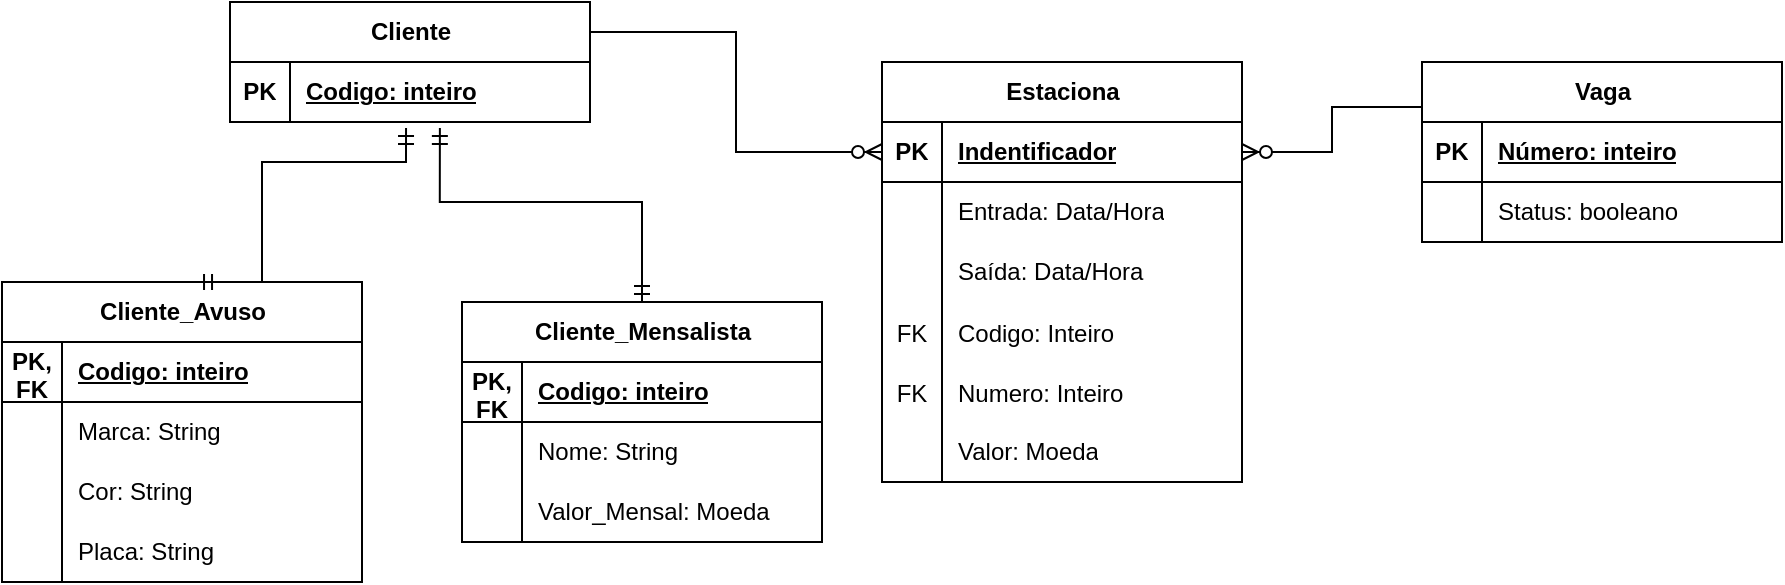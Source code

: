<mxfile version="24.7.7">
  <diagram name="Página-1" id="Y1l-Y7tIezCTMHcquMwg">
    <mxGraphModel dx="872" dy="478" grid="1" gridSize="10" guides="1" tooltips="1" connect="1" arrows="1" fold="1" page="1" pageScale="1" pageWidth="827" pageHeight="1169" math="0" shadow="0">
      <root>
        <mxCell id="0" />
        <mxCell id="1" parent="0" />
        <mxCell id="dCwtfJVxJPDsexw1Q5xX-1" value="Cliente" style="shape=table;startSize=30;container=1;collapsible=1;childLayout=tableLayout;fixedRows=1;rowLines=0;fontStyle=1;align=center;resizeLast=1;html=1;" vertex="1" parent="1">
          <mxGeometry x="134" y="130" width="180" height="60" as="geometry" />
        </mxCell>
        <mxCell id="dCwtfJVxJPDsexw1Q5xX-2" value="" style="shape=tableRow;horizontal=0;startSize=0;swimlaneHead=0;swimlaneBody=0;fillColor=none;collapsible=0;dropTarget=0;points=[[0,0.5],[1,0.5]];portConstraint=eastwest;top=0;left=0;right=0;bottom=1;" vertex="1" parent="dCwtfJVxJPDsexw1Q5xX-1">
          <mxGeometry y="30" width="180" height="30" as="geometry" />
        </mxCell>
        <mxCell id="dCwtfJVxJPDsexw1Q5xX-3" value="PK" style="shape=partialRectangle;connectable=0;fillColor=none;top=0;left=0;bottom=0;right=0;fontStyle=1;overflow=hidden;whiteSpace=wrap;html=1;" vertex="1" parent="dCwtfJVxJPDsexw1Q5xX-2">
          <mxGeometry width="30" height="30" as="geometry">
            <mxRectangle width="30" height="30" as="alternateBounds" />
          </mxGeometry>
        </mxCell>
        <mxCell id="dCwtfJVxJPDsexw1Q5xX-4" value="Codigo: inteiro" style="shape=partialRectangle;connectable=0;fillColor=none;top=0;left=0;bottom=0;right=0;align=left;spacingLeft=6;fontStyle=5;overflow=hidden;whiteSpace=wrap;html=1;" vertex="1" parent="dCwtfJVxJPDsexw1Q5xX-2">
          <mxGeometry x="30" width="150" height="30" as="geometry">
            <mxRectangle width="150" height="30" as="alternateBounds" />
          </mxGeometry>
        </mxCell>
        <mxCell id="dCwtfJVxJPDsexw1Q5xX-14" value="Cliente_Avuso" style="shape=table;startSize=30;container=1;collapsible=1;childLayout=tableLayout;fixedRows=1;rowLines=0;fontStyle=1;align=center;resizeLast=1;html=1;" vertex="1" parent="1">
          <mxGeometry x="20" y="270" width="180" height="150" as="geometry" />
        </mxCell>
        <mxCell id="dCwtfJVxJPDsexw1Q5xX-15" value="" style="shape=tableRow;horizontal=0;startSize=0;swimlaneHead=0;swimlaneBody=0;fillColor=none;collapsible=0;dropTarget=0;points=[[0,0.5],[1,0.5]];portConstraint=eastwest;top=0;left=0;right=0;bottom=1;" vertex="1" parent="dCwtfJVxJPDsexw1Q5xX-14">
          <mxGeometry y="30" width="180" height="30" as="geometry" />
        </mxCell>
        <mxCell id="dCwtfJVxJPDsexw1Q5xX-16" value="PK,&lt;div&gt;FK&lt;/div&gt;" style="shape=partialRectangle;connectable=0;fillColor=none;top=0;left=0;bottom=0;right=0;fontStyle=1;overflow=hidden;whiteSpace=wrap;html=1;" vertex="1" parent="dCwtfJVxJPDsexw1Q5xX-15">
          <mxGeometry width="30" height="30" as="geometry">
            <mxRectangle width="30" height="30" as="alternateBounds" />
          </mxGeometry>
        </mxCell>
        <mxCell id="dCwtfJVxJPDsexw1Q5xX-17" value="Codigo: inteiro" style="shape=partialRectangle;connectable=0;fillColor=none;top=0;left=0;bottom=0;right=0;align=left;spacingLeft=6;fontStyle=5;overflow=hidden;whiteSpace=wrap;html=1;" vertex="1" parent="dCwtfJVxJPDsexw1Q5xX-15">
          <mxGeometry x="30" width="150" height="30" as="geometry">
            <mxRectangle width="150" height="30" as="alternateBounds" />
          </mxGeometry>
        </mxCell>
        <mxCell id="dCwtfJVxJPDsexw1Q5xX-18" value="" style="shape=tableRow;horizontal=0;startSize=0;swimlaneHead=0;swimlaneBody=0;fillColor=none;collapsible=0;dropTarget=0;points=[[0,0.5],[1,0.5]];portConstraint=eastwest;top=0;left=0;right=0;bottom=0;" vertex="1" parent="dCwtfJVxJPDsexw1Q5xX-14">
          <mxGeometry y="60" width="180" height="30" as="geometry" />
        </mxCell>
        <mxCell id="dCwtfJVxJPDsexw1Q5xX-19" value="" style="shape=partialRectangle;connectable=0;fillColor=none;top=0;left=0;bottom=0;right=0;editable=1;overflow=hidden;whiteSpace=wrap;html=1;" vertex="1" parent="dCwtfJVxJPDsexw1Q5xX-18">
          <mxGeometry width="30" height="30" as="geometry">
            <mxRectangle width="30" height="30" as="alternateBounds" />
          </mxGeometry>
        </mxCell>
        <mxCell id="dCwtfJVxJPDsexw1Q5xX-20" value="Marca: String" style="shape=partialRectangle;connectable=0;fillColor=none;top=0;left=0;bottom=0;right=0;align=left;spacingLeft=6;overflow=hidden;whiteSpace=wrap;html=1;" vertex="1" parent="dCwtfJVxJPDsexw1Q5xX-18">
          <mxGeometry x="30" width="150" height="30" as="geometry">
            <mxRectangle width="150" height="30" as="alternateBounds" />
          </mxGeometry>
        </mxCell>
        <mxCell id="dCwtfJVxJPDsexw1Q5xX-21" value="" style="shape=tableRow;horizontal=0;startSize=0;swimlaneHead=0;swimlaneBody=0;fillColor=none;collapsible=0;dropTarget=0;points=[[0,0.5],[1,0.5]];portConstraint=eastwest;top=0;left=0;right=0;bottom=0;" vertex="1" parent="dCwtfJVxJPDsexw1Q5xX-14">
          <mxGeometry y="90" width="180" height="30" as="geometry" />
        </mxCell>
        <mxCell id="dCwtfJVxJPDsexw1Q5xX-22" value="" style="shape=partialRectangle;connectable=0;fillColor=none;top=0;left=0;bottom=0;right=0;editable=1;overflow=hidden;whiteSpace=wrap;html=1;" vertex="1" parent="dCwtfJVxJPDsexw1Q5xX-21">
          <mxGeometry width="30" height="30" as="geometry">
            <mxRectangle width="30" height="30" as="alternateBounds" />
          </mxGeometry>
        </mxCell>
        <mxCell id="dCwtfJVxJPDsexw1Q5xX-23" value="Cor: String" style="shape=partialRectangle;connectable=0;fillColor=none;top=0;left=0;bottom=0;right=0;align=left;spacingLeft=6;overflow=hidden;whiteSpace=wrap;html=1;" vertex="1" parent="dCwtfJVxJPDsexw1Q5xX-21">
          <mxGeometry x="30" width="150" height="30" as="geometry">
            <mxRectangle width="150" height="30" as="alternateBounds" />
          </mxGeometry>
        </mxCell>
        <mxCell id="dCwtfJVxJPDsexw1Q5xX-24" value="" style="shape=tableRow;horizontal=0;startSize=0;swimlaneHead=0;swimlaneBody=0;fillColor=none;collapsible=0;dropTarget=0;points=[[0,0.5],[1,0.5]];portConstraint=eastwest;top=0;left=0;right=0;bottom=0;" vertex="1" parent="dCwtfJVxJPDsexw1Q5xX-14">
          <mxGeometry y="120" width="180" height="30" as="geometry" />
        </mxCell>
        <mxCell id="dCwtfJVxJPDsexw1Q5xX-25" value="" style="shape=partialRectangle;connectable=0;fillColor=none;top=0;left=0;bottom=0;right=0;editable=1;overflow=hidden;whiteSpace=wrap;html=1;" vertex="1" parent="dCwtfJVxJPDsexw1Q5xX-24">
          <mxGeometry width="30" height="30" as="geometry">
            <mxRectangle width="30" height="30" as="alternateBounds" />
          </mxGeometry>
        </mxCell>
        <mxCell id="dCwtfJVxJPDsexw1Q5xX-26" value="Placa: String" style="shape=partialRectangle;connectable=0;fillColor=none;top=0;left=0;bottom=0;right=0;align=left;spacingLeft=6;overflow=hidden;whiteSpace=wrap;html=1;" vertex="1" parent="dCwtfJVxJPDsexw1Q5xX-24">
          <mxGeometry x="30" width="150" height="30" as="geometry">
            <mxRectangle width="150" height="30" as="alternateBounds" />
          </mxGeometry>
        </mxCell>
        <mxCell id="dCwtfJVxJPDsexw1Q5xX-27" value="Cliente_Mensalista" style="shape=table;startSize=30;container=1;collapsible=1;childLayout=tableLayout;fixedRows=1;rowLines=0;fontStyle=1;align=center;resizeLast=1;html=1;" vertex="1" parent="1">
          <mxGeometry x="250" y="280" width="180" height="120" as="geometry" />
        </mxCell>
        <mxCell id="dCwtfJVxJPDsexw1Q5xX-28" value="" style="shape=tableRow;horizontal=0;startSize=0;swimlaneHead=0;swimlaneBody=0;fillColor=none;collapsible=0;dropTarget=0;points=[[0,0.5],[1,0.5]];portConstraint=eastwest;top=0;left=0;right=0;bottom=1;" vertex="1" parent="dCwtfJVxJPDsexw1Q5xX-27">
          <mxGeometry y="30" width="180" height="30" as="geometry" />
        </mxCell>
        <mxCell id="dCwtfJVxJPDsexw1Q5xX-29" value="PK,&lt;div&gt;FK&lt;/div&gt;" style="shape=partialRectangle;connectable=0;fillColor=none;top=0;left=0;bottom=0;right=0;fontStyle=1;overflow=hidden;whiteSpace=wrap;html=1;" vertex="1" parent="dCwtfJVxJPDsexw1Q5xX-28">
          <mxGeometry width="30" height="30" as="geometry">
            <mxRectangle width="30" height="30" as="alternateBounds" />
          </mxGeometry>
        </mxCell>
        <mxCell id="dCwtfJVxJPDsexw1Q5xX-30" value="Codigo: inteiro" style="shape=partialRectangle;connectable=0;fillColor=none;top=0;left=0;bottom=0;right=0;align=left;spacingLeft=6;fontStyle=5;overflow=hidden;whiteSpace=wrap;html=1;" vertex="1" parent="dCwtfJVxJPDsexw1Q5xX-28">
          <mxGeometry x="30" width="150" height="30" as="geometry">
            <mxRectangle width="150" height="30" as="alternateBounds" />
          </mxGeometry>
        </mxCell>
        <mxCell id="dCwtfJVxJPDsexw1Q5xX-31" value="" style="shape=tableRow;horizontal=0;startSize=0;swimlaneHead=0;swimlaneBody=0;fillColor=none;collapsible=0;dropTarget=0;points=[[0,0.5],[1,0.5]];portConstraint=eastwest;top=0;left=0;right=0;bottom=0;" vertex="1" parent="dCwtfJVxJPDsexw1Q5xX-27">
          <mxGeometry y="60" width="180" height="30" as="geometry" />
        </mxCell>
        <mxCell id="dCwtfJVxJPDsexw1Q5xX-32" value="" style="shape=partialRectangle;connectable=0;fillColor=none;top=0;left=0;bottom=0;right=0;editable=1;overflow=hidden;whiteSpace=wrap;html=1;" vertex="1" parent="dCwtfJVxJPDsexw1Q5xX-31">
          <mxGeometry width="30" height="30" as="geometry">
            <mxRectangle width="30" height="30" as="alternateBounds" />
          </mxGeometry>
        </mxCell>
        <mxCell id="dCwtfJVxJPDsexw1Q5xX-33" value="Nome: String" style="shape=partialRectangle;connectable=0;fillColor=none;top=0;left=0;bottom=0;right=0;align=left;spacingLeft=6;overflow=hidden;whiteSpace=wrap;html=1;" vertex="1" parent="dCwtfJVxJPDsexw1Q5xX-31">
          <mxGeometry x="30" width="150" height="30" as="geometry">
            <mxRectangle width="150" height="30" as="alternateBounds" />
          </mxGeometry>
        </mxCell>
        <mxCell id="dCwtfJVxJPDsexw1Q5xX-34" value="" style="shape=tableRow;horizontal=0;startSize=0;swimlaneHead=0;swimlaneBody=0;fillColor=none;collapsible=0;dropTarget=0;points=[[0,0.5],[1,0.5]];portConstraint=eastwest;top=0;left=0;right=0;bottom=0;" vertex="1" parent="dCwtfJVxJPDsexw1Q5xX-27">
          <mxGeometry y="90" width="180" height="30" as="geometry" />
        </mxCell>
        <mxCell id="dCwtfJVxJPDsexw1Q5xX-35" value="" style="shape=partialRectangle;connectable=0;fillColor=none;top=0;left=0;bottom=0;right=0;editable=1;overflow=hidden;whiteSpace=wrap;html=1;" vertex="1" parent="dCwtfJVxJPDsexw1Q5xX-34">
          <mxGeometry width="30" height="30" as="geometry">
            <mxRectangle width="30" height="30" as="alternateBounds" />
          </mxGeometry>
        </mxCell>
        <mxCell id="dCwtfJVxJPDsexw1Q5xX-36" value="Valor_Mensal: Moeda" style="shape=partialRectangle;connectable=0;fillColor=none;top=0;left=0;bottom=0;right=0;align=left;spacingLeft=6;overflow=hidden;whiteSpace=wrap;html=1;" vertex="1" parent="dCwtfJVxJPDsexw1Q5xX-34">
          <mxGeometry x="30" width="150" height="30" as="geometry">
            <mxRectangle width="150" height="30" as="alternateBounds" />
          </mxGeometry>
        </mxCell>
        <mxCell id="dCwtfJVxJPDsexw1Q5xX-40" value="Vaga" style="shape=table;startSize=30;container=1;collapsible=1;childLayout=tableLayout;fixedRows=1;rowLines=0;fontStyle=1;align=center;resizeLast=1;html=1;" vertex="1" parent="1">
          <mxGeometry x="730" y="160" width="180" height="90" as="geometry" />
        </mxCell>
        <mxCell id="dCwtfJVxJPDsexw1Q5xX-41" value="" style="shape=tableRow;horizontal=0;startSize=0;swimlaneHead=0;swimlaneBody=0;fillColor=none;collapsible=0;dropTarget=0;points=[[0,0.5],[1,0.5]];portConstraint=eastwest;top=0;left=0;right=0;bottom=1;" vertex="1" parent="dCwtfJVxJPDsexw1Q5xX-40">
          <mxGeometry y="30" width="180" height="30" as="geometry" />
        </mxCell>
        <mxCell id="dCwtfJVxJPDsexw1Q5xX-42" value="PK" style="shape=partialRectangle;connectable=0;fillColor=none;top=0;left=0;bottom=0;right=0;fontStyle=1;overflow=hidden;whiteSpace=wrap;html=1;" vertex="1" parent="dCwtfJVxJPDsexw1Q5xX-41">
          <mxGeometry width="30" height="30" as="geometry">
            <mxRectangle width="30" height="30" as="alternateBounds" />
          </mxGeometry>
        </mxCell>
        <mxCell id="dCwtfJVxJPDsexw1Q5xX-43" value="Número: inteiro" style="shape=partialRectangle;connectable=0;fillColor=none;top=0;left=0;bottom=0;right=0;align=left;spacingLeft=6;fontStyle=5;overflow=hidden;whiteSpace=wrap;html=1;" vertex="1" parent="dCwtfJVxJPDsexw1Q5xX-41">
          <mxGeometry x="30" width="150" height="30" as="geometry">
            <mxRectangle width="150" height="30" as="alternateBounds" />
          </mxGeometry>
        </mxCell>
        <mxCell id="dCwtfJVxJPDsexw1Q5xX-44" value="" style="shape=tableRow;horizontal=0;startSize=0;swimlaneHead=0;swimlaneBody=0;fillColor=none;collapsible=0;dropTarget=0;points=[[0,0.5],[1,0.5]];portConstraint=eastwest;top=0;left=0;right=0;bottom=0;" vertex="1" parent="dCwtfJVxJPDsexw1Q5xX-40">
          <mxGeometry y="60" width="180" height="30" as="geometry" />
        </mxCell>
        <mxCell id="dCwtfJVxJPDsexw1Q5xX-45" value="" style="shape=partialRectangle;connectable=0;fillColor=none;top=0;left=0;bottom=0;right=0;editable=1;overflow=hidden;whiteSpace=wrap;html=1;" vertex="1" parent="dCwtfJVxJPDsexw1Q5xX-44">
          <mxGeometry width="30" height="30" as="geometry">
            <mxRectangle width="30" height="30" as="alternateBounds" />
          </mxGeometry>
        </mxCell>
        <mxCell id="dCwtfJVxJPDsexw1Q5xX-46" value="Status: booleano" style="shape=partialRectangle;connectable=0;fillColor=none;top=0;left=0;bottom=0;right=0;align=left;spacingLeft=6;overflow=hidden;whiteSpace=wrap;html=1;" vertex="1" parent="dCwtfJVxJPDsexw1Q5xX-44">
          <mxGeometry x="30" width="150" height="30" as="geometry">
            <mxRectangle width="150" height="30" as="alternateBounds" />
          </mxGeometry>
        </mxCell>
        <mxCell id="dCwtfJVxJPDsexw1Q5xX-53" value="" style="edgeStyle=orthogonalEdgeStyle;fontSize=12;html=1;endArrow=ERmandOne;startArrow=ERmandOne;rounded=0;exitX=0.539;exitY=0;exitDx=0;exitDy=0;exitPerimeter=0;entryX=0.489;entryY=1.1;entryDx=0;entryDy=0;entryPerimeter=0;" edge="1" parent="1" source="dCwtfJVxJPDsexw1Q5xX-14" target="dCwtfJVxJPDsexw1Q5xX-2">
          <mxGeometry width="100" height="100" relative="1" as="geometry">
            <mxPoint x="30" y="272.03" as="sourcePoint" />
            <mxPoint x="200" y="170" as="targetPoint" />
            <Array as="points">
              <mxPoint x="150" y="270" />
              <mxPoint x="150" y="210" />
              <mxPoint x="222" y="210" />
            </Array>
          </mxGeometry>
        </mxCell>
        <mxCell id="dCwtfJVxJPDsexw1Q5xX-54" value="" style="edgeStyle=orthogonalEdgeStyle;fontSize=12;html=1;endArrow=ERmandOne;startArrow=ERmandOne;rounded=0;exitX=0.5;exitY=0;exitDx=0;exitDy=0;entryX=0.583;entryY=1.1;entryDx=0;entryDy=0;entryPerimeter=0;" edge="1" parent="1" source="dCwtfJVxJPDsexw1Q5xX-27" target="dCwtfJVxJPDsexw1Q5xX-2">
          <mxGeometry width="100" height="100" relative="1" as="geometry">
            <mxPoint x="330" y="270" as="sourcePoint" />
            <mxPoint x="260" y="230" as="targetPoint" />
            <Array as="points">
              <mxPoint x="340" y="230" />
              <mxPoint x="239" y="230" />
            </Array>
          </mxGeometry>
        </mxCell>
        <mxCell id="dCwtfJVxJPDsexw1Q5xX-55" value="Estaciona" style="shape=table;startSize=30;container=1;collapsible=1;childLayout=tableLayout;fixedRows=1;rowLines=0;fontStyle=1;align=center;resizeLast=1;html=1;" vertex="1" parent="1">
          <mxGeometry x="460" y="160" width="180" height="210" as="geometry" />
        </mxCell>
        <mxCell id="dCwtfJVxJPDsexw1Q5xX-56" value="" style="shape=tableRow;horizontal=0;startSize=0;swimlaneHead=0;swimlaneBody=0;fillColor=none;collapsible=0;dropTarget=0;points=[[0,0.5],[1,0.5]];portConstraint=eastwest;top=0;left=0;right=0;bottom=1;" vertex="1" parent="dCwtfJVxJPDsexw1Q5xX-55">
          <mxGeometry y="30" width="180" height="30" as="geometry" />
        </mxCell>
        <mxCell id="dCwtfJVxJPDsexw1Q5xX-57" value="PK" style="shape=partialRectangle;connectable=0;fillColor=none;top=0;left=0;bottom=0;right=0;fontStyle=1;overflow=hidden;whiteSpace=wrap;html=1;" vertex="1" parent="dCwtfJVxJPDsexw1Q5xX-56">
          <mxGeometry width="30" height="30" as="geometry">
            <mxRectangle width="30" height="30" as="alternateBounds" />
          </mxGeometry>
        </mxCell>
        <mxCell id="dCwtfJVxJPDsexw1Q5xX-58" value="Indentificador" style="shape=partialRectangle;connectable=0;fillColor=none;top=0;left=0;bottom=0;right=0;align=left;spacingLeft=6;fontStyle=5;overflow=hidden;whiteSpace=wrap;html=1;" vertex="1" parent="dCwtfJVxJPDsexw1Q5xX-56">
          <mxGeometry x="30" width="150" height="30" as="geometry">
            <mxRectangle width="150" height="30" as="alternateBounds" />
          </mxGeometry>
        </mxCell>
        <mxCell id="dCwtfJVxJPDsexw1Q5xX-59" value="" style="shape=tableRow;horizontal=0;startSize=0;swimlaneHead=0;swimlaneBody=0;fillColor=none;collapsible=0;dropTarget=0;points=[[0,0.5],[1,0.5]];portConstraint=eastwest;top=0;left=0;right=0;bottom=0;" vertex="1" parent="dCwtfJVxJPDsexw1Q5xX-55">
          <mxGeometry y="60" width="180" height="30" as="geometry" />
        </mxCell>
        <mxCell id="dCwtfJVxJPDsexw1Q5xX-60" value="" style="shape=partialRectangle;connectable=0;fillColor=none;top=0;left=0;bottom=0;right=0;editable=1;overflow=hidden;whiteSpace=wrap;html=1;" vertex="1" parent="dCwtfJVxJPDsexw1Q5xX-59">
          <mxGeometry width="30" height="30" as="geometry">
            <mxRectangle width="30" height="30" as="alternateBounds" />
          </mxGeometry>
        </mxCell>
        <mxCell id="dCwtfJVxJPDsexw1Q5xX-61" value="Entrada: Data/Hora" style="shape=partialRectangle;connectable=0;fillColor=none;top=0;left=0;bottom=0;right=0;align=left;spacingLeft=6;overflow=hidden;whiteSpace=wrap;html=1;" vertex="1" parent="dCwtfJVxJPDsexw1Q5xX-59">
          <mxGeometry x="30" width="150" height="30" as="geometry">
            <mxRectangle width="150" height="30" as="alternateBounds" />
          </mxGeometry>
        </mxCell>
        <mxCell id="dCwtfJVxJPDsexw1Q5xX-62" value="" style="shape=tableRow;horizontal=0;startSize=0;swimlaneHead=0;swimlaneBody=0;fillColor=none;collapsible=0;dropTarget=0;points=[[0,0.5],[1,0.5]];portConstraint=eastwest;top=0;left=0;right=0;bottom=0;" vertex="1" parent="dCwtfJVxJPDsexw1Q5xX-55">
          <mxGeometry y="90" width="180" height="30" as="geometry" />
        </mxCell>
        <mxCell id="dCwtfJVxJPDsexw1Q5xX-63" value="" style="shape=partialRectangle;connectable=0;fillColor=none;top=0;left=0;bottom=0;right=0;editable=1;overflow=hidden;whiteSpace=wrap;html=1;" vertex="1" parent="dCwtfJVxJPDsexw1Q5xX-62">
          <mxGeometry width="30" height="30" as="geometry">
            <mxRectangle width="30" height="30" as="alternateBounds" />
          </mxGeometry>
        </mxCell>
        <mxCell id="dCwtfJVxJPDsexw1Q5xX-64" value="Saída: Data/Hora" style="shape=partialRectangle;connectable=0;fillColor=none;top=0;left=0;bottom=0;right=0;align=left;spacingLeft=6;overflow=hidden;whiteSpace=wrap;html=1;" vertex="1" parent="dCwtfJVxJPDsexw1Q5xX-62">
          <mxGeometry x="30" width="150" height="30" as="geometry">
            <mxRectangle width="150" height="30" as="alternateBounds" />
          </mxGeometry>
        </mxCell>
        <mxCell id="dCwtfJVxJPDsexw1Q5xX-73" value="" style="shape=tableRow;horizontal=0;startSize=0;swimlaneHead=0;swimlaneBody=0;fillColor=none;collapsible=0;dropTarget=0;points=[[0,0.5],[1,0.5]];portConstraint=eastwest;top=0;left=0;right=0;bottom=0;" vertex="1" parent="dCwtfJVxJPDsexw1Q5xX-55">
          <mxGeometry y="120" width="180" height="30" as="geometry" />
        </mxCell>
        <mxCell id="dCwtfJVxJPDsexw1Q5xX-74" value="FK" style="shape=partialRectangle;connectable=0;fillColor=none;top=0;left=0;bottom=0;right=0;editable=1;overflow=hidden;" vertex="1" parent="dCwtfJVxJPDsexw1Q5xX-73">
          <mxGeometry width="30" height="30" as="geometry">
            <mxRectangle width="30" height="30" as="alternateBounds" />
          </mxGeometry>
        </mxCell>
        <mxCell id="dCwtfJVxJPDsexw1Q5xX-75" value="Codigo: Inteiro" style="shape=partialRectangle;connectable=0;fillColor=none;top=0;left=0;bottom=0;right=0;align=left;spacingLeft=6;overflow=hidden;" vertex="1" parent="dCwtfJVxJPDsexw1Q5xX-73">
          <mxGeometry x="30" width="150" height="30" as="geometry">
            <mxRectangle width="150" height="30" as="alternateBounds" />
          </mxGeometry>
        </mxCell>
        <mxCell id="dCwtfJVxJPDsexw1Q5xX-76" value="" style="shape=tableRow;horizontal=0;startSize=0;swimlaneHead=0;swimlaneBody=0;fillColor=none;collapsible=0;dropTarget=0;points=[[0,0.5],[1,0.5]];portConstraint=eastwest;top=0;left=0;right=0;bottom=0;" vertex="1" parent="dCwtfJVxJPDsexw1Q5xX-55">
          <mxGeometry y="150" width="180" height="30" as="geometry" />
        </mxCell>
        <mxCell id="dCwtfJVxJPDsexw1Q5xX-77" value="FK" style="shape=partialRectangle;connectable=0;fillColor=none;top=0;left=0;bottom=0;right=0;editable=1;overflow=hidden;" vertex="1" parent="dCwtfJVxJPDsexw1Q5xX-76">
          <mxGeometry width="30" height="30" as="geometry">
            <mxRectangle width="30" height="30" as="alternateBounds" />
          </mxGeometry>
        </mxCell>
        <mxCell id="dCwtfJVxJPDsexw1Q5xX-78" value="Numero: Inteiro" style="shape=partialRectangle;connectable=0;fillColor=none;top=0;left=0;bottom=0;right=0;align=left;spacingLeft=6;overflow=hidden;" vertex="1" parent="dCwtfJVxJPDsexw1Q5xX-76">
          <mxGeometry x="30" width="150" height="30" as="geometry">
            <mxRectangle width="150" height="30" as="alternateBounds" />
          </mxGeometry>
        </mxCell>
        <mxCell id="dCwtfJVxJPDsexw1Q5xX-65" value="" style="shape=tableRow;horizontal=0;startSize=0;swimlaneHead=0;swimlaneBody=0;fillColor=none;collapsible=0;dropTarget=0;points=[[0,0.5],[1,0.5]];portConstraint=eastwest;top=0;left=0;right=0;bottom=0;" vertex="1" parent="dCwtfJVxJPDsexw1Q5xX-55">
          <mxGeometry y="180" width="180" height="30" as="geometry" />
        </mxCell>
        <mxCell id="dCwtfJVxJPDsexw1Q5xX-66" value="" style="shape=partialRectangle;connectable=0;fillColor=none;top=0;left=0;bottom=0;right=0;editable=1;overflow=hidden;whiteSpace=wrap;html=1;" vertex="1" parent="dCwtfJVxJPDsexw1Q5xX-65">
          <mxGeometry width="30" height="30" as="geometry">
            <mxRectangle width="30" height="30" as="alternateBounds" />
          </mxGeometry>
        </mxCell>
        <mxCell id="dCwtfJVxJPDsexw1Q5xX-67" value="Valor: Moeda" style="shape=partialRectangle;connectable=0;fillColor=none;top=0;left=0;bottom=0;right=0;align=left;spacingLeft=6;overflow=hidden;whiteSpace=wrap;html=1;" vertex="1" parent="dCwtfJVxJPDsexw1Q5xX-65">
          <mxGeometry x="30" width="150" height="30" as="geometry">
            <mxRectangle width="150" height="30" as="alternateBounds" />
          </mxGeometry>
        </mxCell>
        <mxCell id="dCwtfJVxJPDsexw1Q5xX-68" value="" style="edgeStyle=orthogonalEdgeStyle;fontSize=12;html=1;endArrow=ERzeroToMany;endFill=1;rounded=0;entryX=0;entryY=0.5;entryDx=0;entryDy=0;exitX=1;exitY=0.25;exitDx=0;exitDy=0;" edge="1" parent="1" source="dCwtfJVxJPDsexw1Q5xX-1" target="dCwtfJVxJPDsexw1Q5xX-56">
          <mxGeometry width="100" height="100" relative="1" as="geometry">
            <mxPoint x="360" y="250" as="sourcePoint" />
            <mxPoint x="520" y="240" as="targetPoint" />
          </mxGeometry>
        </mxCell>
        <mxCell id="dCwtfJVxJPDsexw1Q5xX-69" value="" style="edgeStyle=orthogonalEdgeStyle;fontSize=12;html=1;endArrow=ERzeroToMany;endFill=1;rounded=0;entryX=1;entryY=0.5;entryDx=0;entryDy=0;exitX=0;exitY=0.25;exitDx=0;exitDy=0;" edge="1" parent="1" source="dCwtfJVxJPDsexw1Q5xX-40" target="dCwtfJVxJPDsexw1Q5xX-56">
          <mxGeometry width="100" height="100" relative="1" as="geometry">
            <mxPoint x="740" y="200" as="sourcePoint" />
            <mxPoint x="876" y="370" as="targetPoint" />
          </mxGeometry>
        </mxCell>
      </root>
    </mxGraphModel>
  </diagram>
</mxfile>
